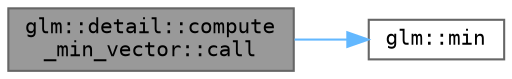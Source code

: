 digraph "glm::detail::compute_min_vector::call"
{
 // LATEX_PDF_SIZE
  bgcolor="transparent";
  edge [fontname=Terminal,fontsize=10,labelfontname=Helvetica,labelfontsize=10];
  node [fontname=Terminal,fontsize=10,shape=box,height=0.2,width=0.4];
  rankdir="LR";
  Node1 [label="glm::detail::compute\l_min_vector::call",height=0.2,width=0.4,color="gray40", fillcolor="grey60", style="filled", fontcolor="black",tooltip=" "];
  Node1 -> Node2 [color="steelblue1",style="solid"];
  Node2 [label="glm::min",height=0.2,width=0.4,color="grey40", fillcolor="white", style="filled",URL="$group__core__func__common.html#ga6cf8098827054a270ee36b18e30d471d",tooltip=" "];
}
